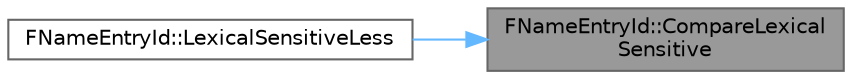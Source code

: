 digraph "FNameEntryId::CompareLexicalSensitive"
{
 // INTERACTIVE_SVG=YES
 // LATEX_PDF_SIZE
  bgcolor="transparent";
  edge [fontname=Helvetica,fontsize=10,labelfontname=Helvetica,labelfontsize=10];
  node [fontname=Helvetica,fontsize=10,shape=box,height=0.2,width=0.4];
  rankdir="RL";
  Node1 [id="Node000001",label="FNameEntryId::CompareLexical\lSensitive",height=0.2,width=0.4,color="gray40", fillcolor="grey60", style="filled", fontcolor="black",tooltip="Slow alphabetical order that is stable / deterministic over process runs, case-sensitive."];
  Node1 -> Node2 [id="edge1_Node000001_Node000002",dir="back",color="steelblue1",style="solid",tooltip=" "];
  Node2 [id="Node000002",label="FNameEntryId::LexicalSensitiveLess",height=0.2,width=0.4,color="grey40", fillcolor="white", style="filled",URL="$d8/dea/structFNameEntryId.html#a3262ff24c458987ab4d085dbf1789b3b",tooltip=" "];
}
